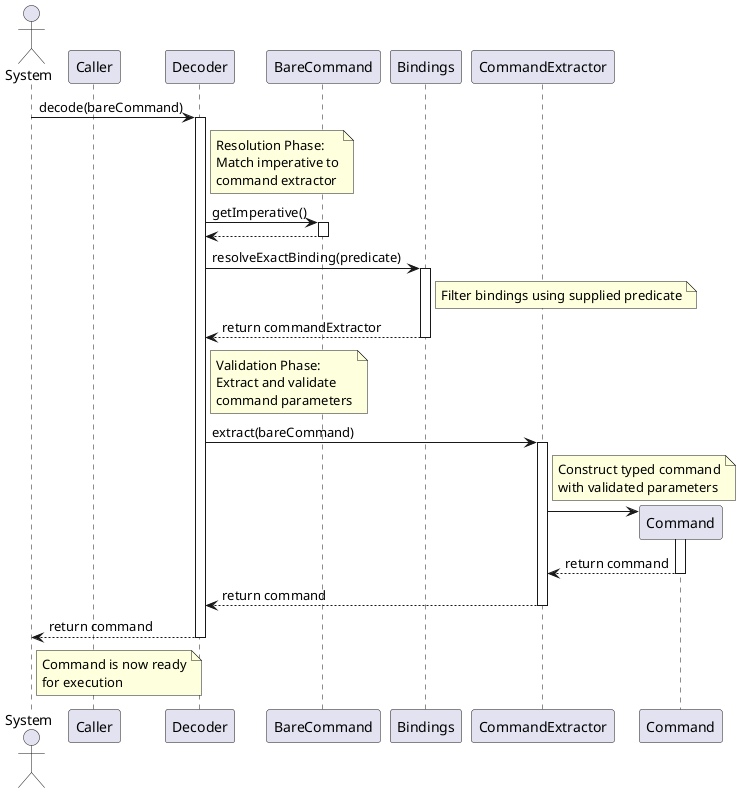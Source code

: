 @startuml
actor System
participant "Caller" as Caller
participant "Decoder" as Decoder
participant "BareCommand" as BareCmd
participant "Bindings" as Bindings
participant "CommandExtractor" as Extractor
participant "Command" as Cmd

System -> Decoder: decode(bareCommand)
activate Decoder

note right of Decoder
  Resolution Phase:
  Match imperative to
  command extractor
end note

Decoder -> BareCmd: getImperative()
activate BareCmd
BareCmd --> Decoder
deactivate BareCmd

Decoder -> Bindings: resolveExactBinding(predicate)
activate Bindings

note right of Bindings
  Filter bindings using supplied predicate
end note

Bindings --> Decoder: return commandExtractor
deactivate Bindings

note right of Decoder
  Validation Phase:
  Extract and validate
  command parameters
end note

Decoder -> Extractor: extract(bareCommand)
activate Extractor

note right of Extractor
  Construct typed command
  with validated parameters
end note

create Cmd
Extractor -> Cmd
activate Cmd
Cmd --> Extractor: return command
deactivate Cmd

Extractor --> Decoder: return command
deactivate Extractor

Decoder --> System: return command
deactivate Decoder

note right of System
  Command is now ready
  for execution
end note

@enduml
